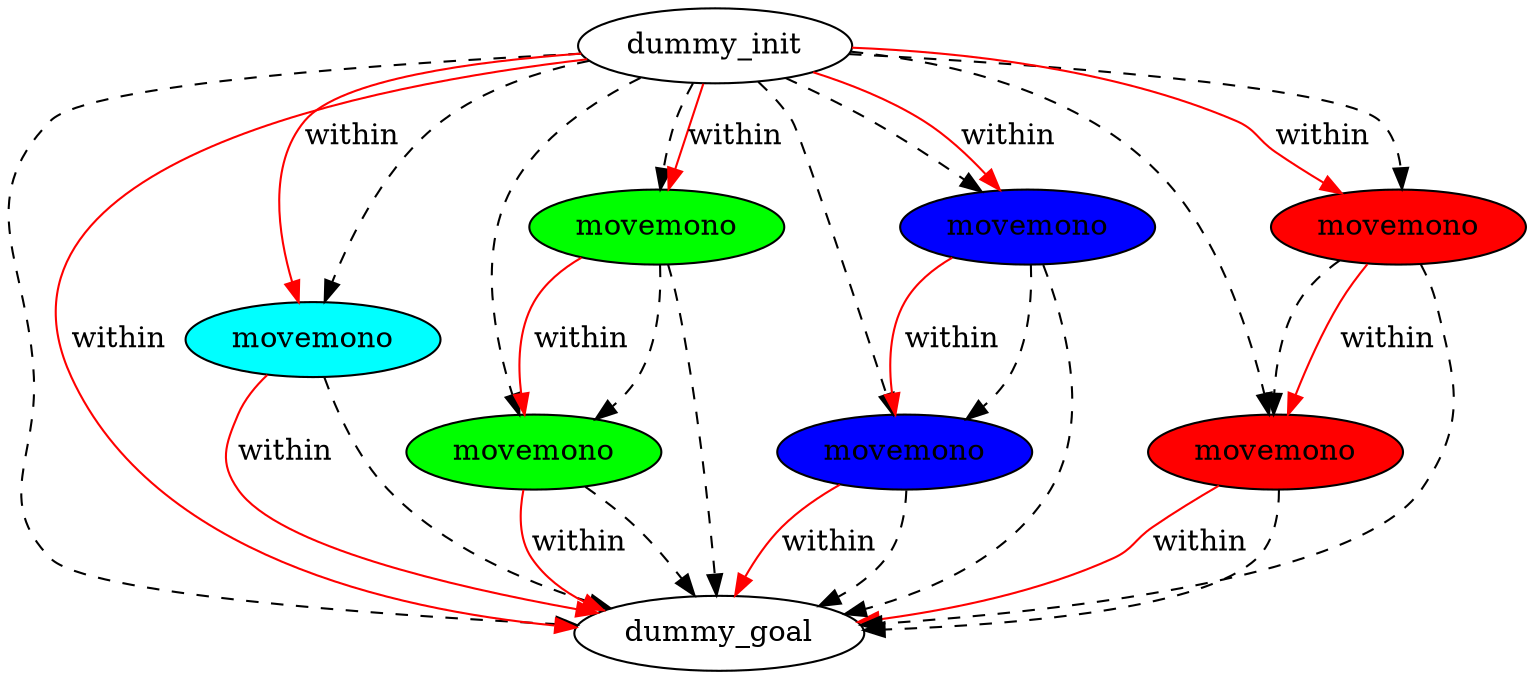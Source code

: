 digraph {
	"9a00a4e2-f5ed-6b7f-d787-6a50ab7a63e3" [label=dummy_init fillcolor=white style=filled]
	"1899598d-5b5c-fadf-9063-bf1890b1f965" [label=dummy_goal fillcolor=white style=filled]
	"7060ee63-1927-9b44-ce2c-f16bf3fd9e32" [label=movemono fillcolor=red style=filled]
	"938df7c1-ab0b-74fc-99b0-6cf925dfa1fb" [label=movemono fillcolor=cyan style=filled]
	"9a2363fe-6901-c88c-3d8a-3090353a044d" [label=movemono fillcolor=green style=filled]
	"f64f98b4-4237-a5ff-bbb8-90dea025e80b" [label=movemono fillcolor=green style=filled]
	"7400c7a1-0de8-25b2-5246-cc34bcdbe579" [label=movemono fillcolor=blue style=filled]
	"bef0e0f1-1791-de3c-cc75-70cc8e32ebbf" [label=movemono fillcolor=blue style=filled]
	"7a44167a-63f7-8edf-7294-8c6466d2c0a7" [label=movemono fillcolor=red style=filled]
	"9a00a4e2-f5ed-6b7f-d787-6a50ab7a63e3" -> "7a44167a-63f7-8edf-7294-8c6466d2c0a7" [color=black style=dashed]
	"bef0e0f1-1791-de3c-cc75-70cc8e32ebbf" -> "1899598d-5b5c-fadf-9063-bf1890b1f965" [color=black style=dashed]
	"9a00a4e2-f5ed-6b7f-d787-6a50ab7a63e3" -> "938df7c1-ab0b-74fc-99b0-6cf925dfa1fb" [color=black style=dashed]
	"9a00a4e2-f5ed-6b7f-d787-6a50ab7a63e3" -> "1899598d-5b5c-fadf-9063-bf1890b1f965" [color=black style=dashed]
	"9a00a4e2-f5ed-6b7f-d787-6a50ab7a63e3" -> "f64f98b4-4237-a5ff-bbb8-90dea025e80b" [color=black style=dashed]
	"f64f98b4-4237-a5ff-bbb8-90dea025e80b" -> "1899598d-5b5c-fadf-9063-bf1890b1f965" [color=black style=dashed]
	"9a00a4e2-f5ed-6b7f-d787-6a50ab7a63e3" -> "7400c7a1-0de8-25b2-5246-cc34bcdbe579" [color=black style=dashed]
	"938df7c1-ab0b-74fc-99b0-6cf925dfa1fb" -> "1899598d-5b5c-fadf-9063-bf1890b1f965" [color=black style=dashed]
	"7400c7a1-0de8-25b2-5246-cc34bcdbe579" -> "1899598d-5b5c-fadf-9063-bf1890b1f965" [color=black style=dashed]
	"7a44167a-63f7-8edf-7294-8c6466d2c0a7" -> "1899598d-5b5c-fadf-9063-bf1890b1f965" [color=black style=dashed]
	"9a00a4e2-f5ed-6b7f-d787-6a50ab7a63e3" -> "9a2363fe-6901-c88c-3d8a-3090353a044d" [color=black style=dashed]
	"9a00a4e2-f5ed-6b7f-d787-6a50ab7a63e3" -> "7060ee63-1927-9b44-ce2c-f16bf3fd9e32" [color=black style=dashed]
	"9a00a4e2-f5ed-6b7f-d787-6a50ab7a63e3" -> "bef0e0f1-1791-de3c-cc75-70cc8e32ebbf" [color=black style=dashed]
	"bef0e0f1-1791-de3c-cc75-70cc8e32ebbf" -> "7400c7a1-0de8-25b2-5246-cc34bcdbe579" [color=black style=dashed]
	"f64f98b4-4237-a5ff-bbb8-90dea025e80b" -> "9a2363fe-6901-c88c-3d8a-3090353a044d" [color=black style=dashed]
	"7060ee63-1927-9b44-ce2c-f16bf3fd9e32" -> "1899598d-5b5c-fadf-9063-bf1890b1f965" [color=black style=dashed]
	"9a2363fe-6901-c88c-3d8a-3090353a044d" -> "1899598d-5b5c-fadf-9063-bf1890b1f965" [color=black style=dashed]
	"7a44167a-63f7-8edf-7294-8c6466d2c0a7" -> "7060ee63-1927-9b44-ce2c-f16bf3fd9e32" [color=black style=dashed]
	"bef0e0f1-1791-de3c-cc75-70cc8e32ebbf" -> "7400c7a1-0de8-25b2-5246-cc34bcdbe579" [label=within color=red]
	"7a44167a-63f7-8edf-7294-8c6466d2c0a7" -> "7060ee63-1927-9b44-ce2c-f16bf3fd9e32" [label=within color=red]
	"f64f98b4-4237-a5ff-bbb8-90dea025e80b" -> "9a2363fe-6901-c88c-3d8a-3090353a044d" [label=within color=red]
	"9a00a4e2-f5ed-6b7f-d787-6a50ab7a63e3" -> "bef0e0f1-1791-de3c-cc75-70cc8e32ebbf" [label=within color=red]
	"9a00a4e2-f5ed-6b7f-d787-6a50ab7a63e3" -> "1899598d-5b5c-fadf-9063-bf1890b1f965" [label=within color=red]
	"7060ee63-1927-9b44-ce2c-f16bf3fd9e32" -> "1899598d-5b5c-fadf-9063-bf1890b1f965" [label=within color=red]
	"9a00a4e2-f5ed-6b7f-d787-6a50ab7a63e3" -> "938df7c1-ab0b-74fc-99b0-6cf925dfa1fb" [label=within color=red]
	"938df7c1-ab0b-74fc-99b0-6cf925dfa1fb" -> "1899598d-5b5c-fadf-9063-bf1890b1f965" [label=within color=red]
	"9a00a4e2-f5ed-6b7f-d787-6a50ab7a63e3" -> "f64f98b4-4237-a5ff-bbb8-90dea025e80b" [label=within color=red]
	"7400c7a1-0de8-25b2-5246-cc34bcdbe579" -> "1899598d-5b5c-fadf-9063-bf1890b1f965" [label=within color=red]
	"9a00a4e2-f5ed-6b7f-d787-6a50ab7a63e3" -> "7a44167a-63f7-8edf-7294-8c6466d2c0a7" [label=within color=red]
	"9a2363fe-6901-c88c-3d8a-3090353a044d" -> "1899598d-5b5c-fadf-9063-bf1890b1f965" [label=within color=red]
}

